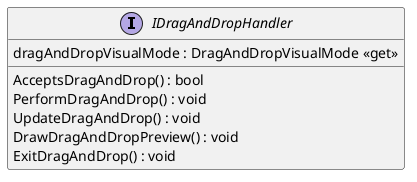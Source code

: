 @startuml
interface IDragAndDropHandler {
    dragAndDropVisualMode : DragAndDropVisualMode <<get>>
    AcceptsDragAndDrop() : bool
    PerformDragAndDrop() : void
    UpdateDragAndDrop() : void
    DrawDragAndDropPreview() : void
    ExitDragAndDrop() : void
}
@enduml
